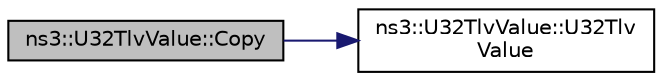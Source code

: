 digraph "ns3::U32TlvValue::Copy"
{
 // LATEX_PDF_SIZE
  edge [fontname="Helvetica",fontsize="10",labelfontname="Helvetica",labelfontsize="10"];
  node [fontname="Helvetica",fontsize="10",shape=record];
  rankdir="LR";
  Node1 [label="ns3::U32TlvValue::Copy",height=0.2,width=0.4,color="black", fillcolor="grey75", style="filled", fontcolor="black",tooltip="Copy."];
  Node1 -> Node2 [color="midnightblue",fontsize="10",style="solid",fontname="Helvetica"];
  Node2 [label="ns3::U32TlvValue::U32Tlv\lValue",height=0.2,width=0.4,color="black", fillcolor="white", style="filled",URL="$classns3_1_1_u32_tlv_value.html#aae228776b5e6ea100f889c8927dd9688",tooltip=" "];
}
